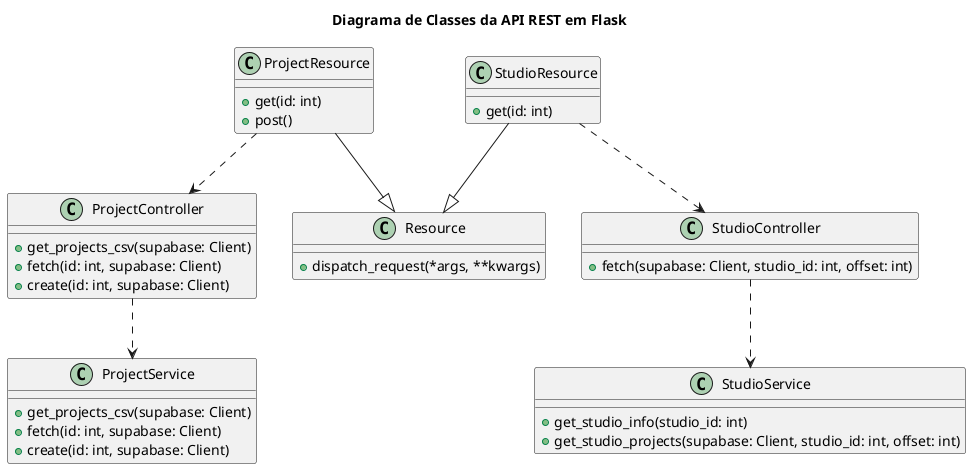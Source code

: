 @startuml "Class Diagram"

title "Diagrama de Classes da API REST em Flask"

class Resource {
  +dispatch_request(*args, **kwargs)
}

class ProjectResource {
  +get(id: int)
  +post()
}

class StudioResource {
  +get(id: int)
}

class ProjectController {
  +get_projects_csv(supabase: Client)
  +fetch(id: int, supabase: Client)
  +create(id: int, supabase: Client)
}

class StudioController {
  +fetch(supabase: Client, studio_id: int, offset: int)
}

class ProjectService {
  +get_projects_csv(supabase: Client)
  +fetch(id: int, supabase: Client)
  +create(id: int, supabase: Client)
}

class StudioService {
  +get_studio_info(studio_id: int)
  +get_studio_projects(supabase: Client, studio_id: int, offset: int)
}

StudioResource --|> Resource
ProjectResource --|> Resource
StudioResource ..> StudioController
ProjectResource ..> ProjectController
StudioController ..> StudioService
ProjectController ..> ProjectService

@enduml
